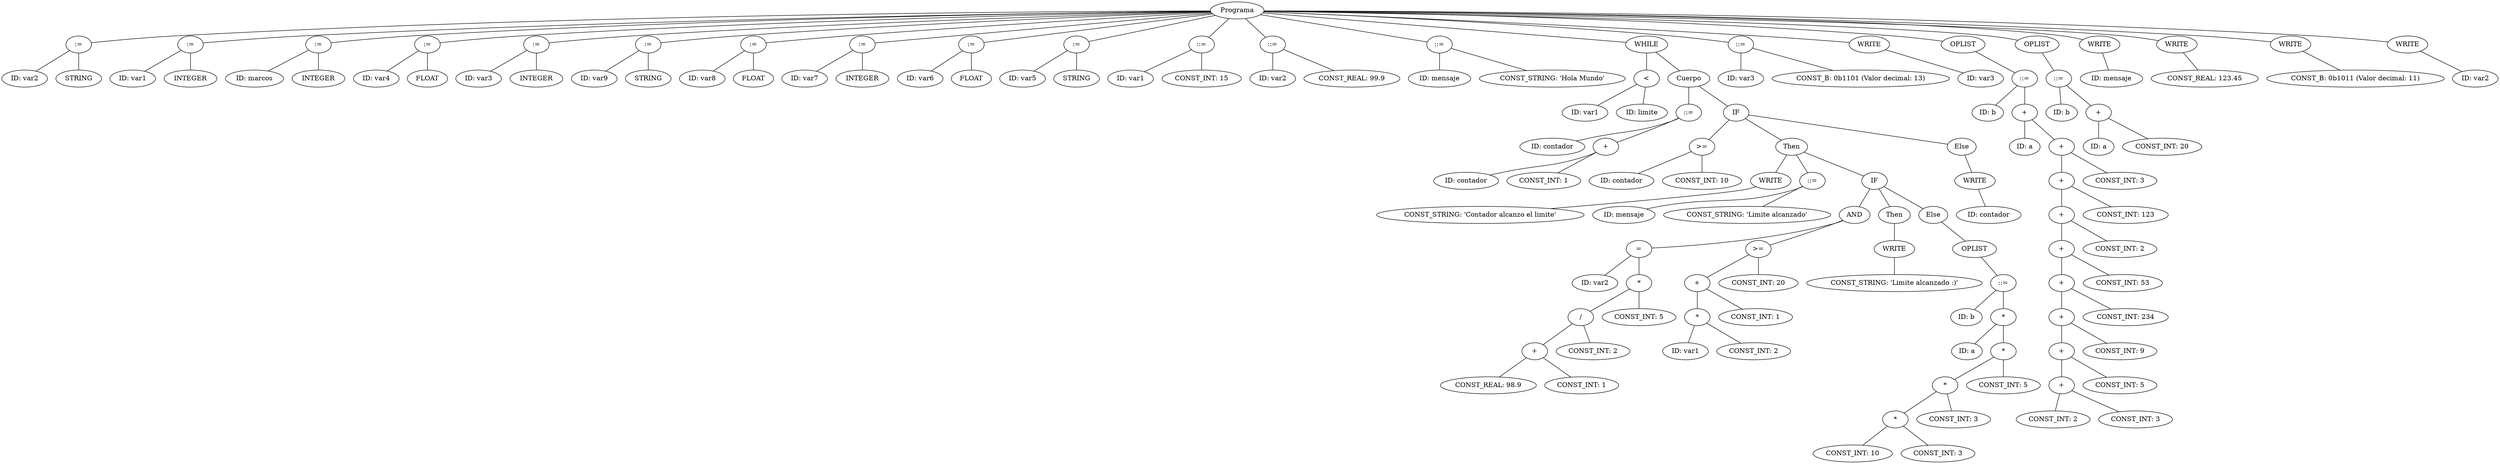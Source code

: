 graph G {nodo_67245553 [label="Programa"]
nodo_1396891140 [label=":="]
nodo_67245553 -- nodo_1396891140
nodo_1731704709 [label="ID: var2"]
nodo_1396891140 -- nodo_1731704709
nodo_1930337039 [label="STRING"]
nodo_1396891140 -- nodo_1930337039
nodo_913955220 [label=":="]
nodo_67245553 -- nodo_913955220
nodo_1062584499 [label="ID: var1"]
nodo_913955220 -- nodo_1062584499
nodo_1703199555 [label="INTEGER"]
nodo_913955220 -- nodo_1703199555
nodo_1649797663 [label=":="]
nodo_67245553 -- nodo_1649797663
nodo_446184120 [label="ID: marcos"]
nodo_1649797663 -- nodo_446184120
nodo_198779136 [label="INTEGER"]
nodo_1649797663 -- nodo_198779136
nodo_1216640483 [label=":="]
nodo_67245553 -- nodo_1216640483
nodo_97283070 [label="ID: var4"]
nodo_1216640483 -- nodo_97283070
nodo_1591401477 [label="FLOAT"]
nodo_1216640483 -- nodo_1591401477
nodo_474556415 [label=":="]
nodo_67245553 -- nodo_474556415
nodo_1997103864 [label="ID: var3"]
nodo_474556415 -- nodo_1997103864
nodo_301753468 [label="INTEGER"]
nodo_474556415 -- nodo_301753468
nodo_424585394 [label=":="]
nodo_67245553 -- nodo_424585394
nodo_1282216635 [label="ID: var9"]
nodo_424585394 -- nodo_1282216635
nodo_1884272492 [label="STRING"]
nodo_424585394 -- nodo_1884272492
nodo_40039069 [label=":="]
nodo_67245553 -- nodo_40039069
nodo_1854259547 [label="ID: var8"]
nodo_40039069 -- nodo_1854259547
nodo_1255796474 [label="FLOAT"]
nodo_40039069 -- nodo_1255796474
nodo_1201718298 [label=":="]
nodo_67245553 -- nodo_1201718298
nodo_1380135017 [label="ID: var7"]
nodo_1201718298 -- nodo_1380135017
nodo_302824547 [label="INTEGER"]
nodo_1201718298 -- nodo_302824547
nodo_388443878 [label=":="]
nodo_67245553 -- nodo_388443878
nodo_1449568268 [label="ID: var6"]
nodo_388443878 -- nodo_1449568268
nodo_493689553 [label="FLOAT"]
nodo_388443878 -- nodo_493689553
nodo_1794458299 [label=":="]
nodo_67245553 -- nodo_1794458299
nodo_1141575965 [label="ID: var5"]
nodo_1794458299 -- nodo_1141575965
nodo_659486552 [label="STRING"]
nodo_1794458299 -- nodo_659486552
nodo_1375787762 [label="::="]
nodo_67245553 -- nodo_1375787762
nodo_312523411 [label="ID: var1"]
nodo_1375787762 -- nodo_312523411
nodo_239063587 [label="CONST_INT: 15"]
nodo_1375787762 -- nodo_239063587
nodo_1587216523 [label="::="]
nodo_67245553 -- nodo_1587216523
nodo_177768160 [label="ID: var2"]
nodo_1587216523 -- nodo_177768160
nodo_494653698 [label="CONST_REAL: 99.9"]
nodo_1587216523 -- nodo_494653698
nodo_1839572548 [label="::="]
nodo_67245553 -- nodo_1839572548
nodo_1799126051 [label="ID: mensaje"]
nodo_1839572548 -- nodo_1799126051
nodo_626870306 [label="CONST_STRING: 'Hola Mundo'"]
nodo_1839572548 -- nodo_626870306
nodo_1726840394 [label="WHILE"]
nodo_67245553 -- nodo_1726840394
nodo_649749333 [label="<"]
nodo_1726840394 -- nodo_649749333
nodo_779079365 [label="ID: var1"]
nodo_649749333 -- nodo_779079365
nodo_1639751538 [label="ID: limite"]
nodo_649749333 -- nodo_1639751538
nodo_1823384097 [label="Cuerpo"]
nodo_1726840394 -- nodo_1823384097
nodo_427541546 [label="::="]
nodo_1823384097 -- nodo_427541546
nodo_1236416550 [label="ID: contador"]
nodo_427541546 -- nodo_1236416550
nodo_1282435437 [label="+"]
nodo_427541546 -- nodo_1282435437
nodo_1440118120 [label="ID: contador"]
nodo_1282435437 -- nodo_1440118120
nodo_306950508 [label="CONST_INT: 1"]
nodo_1282435437 -- nodo_306950508
nodo_1247860747 [label="IF"]
nodo_1823384097 -- nodo_1247860747
nodo_93649707 [label=">="]
nodo_1247860747 -- nodo_93649707
nodo_1661973444 [label="ID: contador"]
nodo_93649707 -- nodo_1661973444
nodo_738246168 [label="CONST_INT: 10"]
nodo_93649707 -- nodo_738246168
nodo_1617730323 [label="Then"]
nodo_1247860747 -- nodo_1617730323
nodo_1115908502 [label="WRITE"]
nodo_1617730323 -- nodo_1115908502
nodo_1552704401 [label="CONST_STRING: 'Contador alcanzo el limite'"]
nodo_1115908502 -- nodo_1552704401
nodo_1968567910 [label="::="]
nodo_1617730323 -- nodo_1968567910
nodo_1902469084 [label="ID: mensaje"]
nodo_1968567910 -- nodo_1902469084
nodo_687032255 [label="CONST_STRING: 'Limite alcanzado'"]
nodo_1968567910 -- nodo_687032255
nodo_400308699 [label="IF"]
nodo_1617730323 -- nodo_400308699
nodo_1298140032 [label="AND"]
nodo_400308699 -- nodo_1298140032
nodo_379598415 [label="="]
nodo_1298140032 -- nodo_379598415
nodo_618419611 [label="ID: var2"]
nodo_379598415 -- nodo_618419611
nodo_1387831866 [label="*"]
nodo_379598415 -- nodo_1387831866
nodo_524918758 [label="/"]
nodo_1387831866 -- nodo_524918758
nodo_147640334 [label="+"]
nodo_524918758 -- nodo_147640334
nodo_1316629505 [label="CONST_REAL: 98.9"]
nodo_147640334 -- nodo_1316629505
nodo_1497689734 [label="CONST_INT: 1"]
nodo_147640334 -- nodo_1497689734
nodo_169999591 [label="CONST_INT: 2"]
nodo_524918758 -- nodo_169999591
nodo_1677918477 [label="CONST_INT: 5"]
nodo_1387831866 -- nodo_1677918477
nodo_2063999912 [label=">="]
nodo_1298140032 -- nodo_2063999912
nodo_88658576 [label="+"]
nodo_2063999912 -- nodo_88658576
nodo_770074 [label="*"]
nodo_88658576 -- nodo_770074
nodo_2096931455 [label="ID: var1"]
nodo_770074 -- nodo_2096931455
nodo_908969259 [label="CONST_INT: 2"]
nodo_770074 -- nodo_908969259
nodo_1966230828 [label="CONST_INT: 1"]
nodo_88658576 -- nodo_1966230828
nodo_728189056 [label="CONST_INT: 20"]
nodo_2063999912 -- nodo_728189056
nodo_848423113 [label="Then"]
nodo_400308699 -- nodo_848423113
nodo_1791846189 [label="WRITE"]
nodo_848423113 -- nodo_1791846189
nodo_233901173 [label="CONST_STRING: 'Limite alcanzado :)'"]
nodo_1791846189 -- nodo_233901173
nodo_474183171 [label="Else"]
nodo_400308699 -- nodo_474183171
nodo_564724450 [label="OPLIST"]
nodo_474183171 -- nodo_564724450
nodo_551353845 [label="::="]
nodo_564724450 -- nodo_551353845
nodo_625729343 [label="ID: b"]
nodo_551353845 -- nodo_625729343
nodo_582964987 [label="*"]
nodo_551353845 -- nodo_582964987
nodo_1265167964 [label="ID: a"]
nodo_582964987 -- nodo_1265167964
nodo_203198865 [label="*"]
nodo_582964987 -- nodo_203198865
nodo_2002064650 [label="*"]
nodo_203198865 -- nodo_2002064650
nodo_788897173 [label="*"]
nodo_2002064650 -- nodo_788897173
nodo_596872231 [label="CONST_INT: 10"]
nodo_788897173 -- nodo_596872231
nodo_1265308125 [label="CONST_INT: 3"]
nodo_788897173 -- nodo_1265308125
nodo_340373759 [label="CONST_INT: 3"]
nodo_2002064650 -- nodo_340373759
nodo_396586710 [label="CONST_INT: 5"]
nodo_203198865 -- nodo_396586710
nodo_678308529 [label="Else"]
nodo_1247860747 -- nodo_678308529
nodo_991441816 [label="WRITE"]
nodo_678308529 -- nodo_991441816
nodo_1653580364 [label="ID: contador"]
nodo_991441816 -- nodo_1653580364
nodo_1851176213 [label="::="]
nodo_67245553 -- nodo_1851176213
nodo_926167500 [label="ID: var3"]
nodo_1851176213 -- nodo_926167500
nodo_1305104449 [label="CONST_B: 0b1101 (Valor decimal: 13)"]
nodo_1851176213 -- nodo_1305104449
nodo_1388844662 [label="WRITE"]
nodo_67245553 -- nodo_1388844662
nodo_158203687 [label="ID: var3"]
nodo_1388844662 -- nodo_158203687
nodo_532747671 [label="OPLIST"]
nodo_67245553 -- nodo_532747671
nodo_1443446 [label="::="]
nodo_532747671 -- nodo_1443446
nodo_310365092 [label="ID: b"]
nodo_1443446 -- nodo_310365092
nodo_1955432971 [label="+"]
nodo_1443446 -- nodo_1955432971
nodo_1677153440 [label="ID: a"]
nodo_1955432971 -- nodo_1677153440
nodo_1407376158 [label="+"]
nodo_1955432971 -- nodo_1407376158
nodo_1068238893 [label="+"]
nodo_1407376158 -- nodo_1068238893
nodo_669585409 [label="+"]
nodo_1068238893 -- nodo_669585409
nodo_2128744968 [label="+"]
nodo_669585409 -- nodo_2128744968
nodo_991759585 [label="+"]
nodo_2128744968 -- nodo_991759585
nodo_1680840399 [label="+"]
nodo_991759585 -- nodo_1680840399
nodo_187296595 [label="+"]
nodo_1680840399 -- nodo_187296595
nodo_1698024044 [label="+"]
nodo_187296595 -- nodo_1698024044
nodo_907851823 [label="CONST_INT: 2"]
nodo_1698024044 -- nodo_907851823
nodo_782092749 [label="CONST_INT: 3"]
nodo_1698024044 -- nodo_782092749
nodo_1789578302 [label="CONST_INT: 5"]
nodo_187296595 -- nodo_1789578302
nodo_554110381 [label="CONST_INT: 9"]
nodo_1680840399 -- nodo_554110381
nodo_1913193570 [label="CONST_INT: 234"]
nodo_991759585 -- nodo_1913193570
nodo_840595535 [label="CONST_INT: 53"]
nodo_2128744968 -- nodo_840595535
nodo_250452238 [label="CONST_INT: 2"]
nodo_669585409 -- nodo_250452238
nodo_387876635 [label="CONST_INT: 123"]
nodo_1068238893 -- nodo_387876635
nodo_755940238 [label="CONST_INT: 3"]
nodo_1407376158 -- nodo_755940238
nodo_1287087712 [label="OPLIST"]
nodo_67245553 -- nodo_1287087712
nodo_779133713 [label="::="]
nodo_1287087712 -- nodo_779133713
nodo_1303760795 [label="ID: b"]
nodo_779133713 -- nodo_1303760795
nodo_356507496 [label="+"]
nodo_779133713 -- nodo_356507496
nodo_1649164233 [label="ID: a"]
nodo_356507496 -- nodo_1649164233
nodo_1225744570 [label="CONST_INT: 20"]
nodo_356507496 -- nodo_1225744570
nodo_707110679 [label="WRITE"]
nodo_67245553 -- nodo_707110679
nodo_1091238308 [label="ID: mensaje"]
nodo_707110679 -- nodo_1091238308
nodo_1111172155 [label="WRITE"]
nodo_67245553 -- nodo_1111172155
nodo_1887671926 [label="CONST_REAL: 123.45"]
nodo_1111172155 -- nodo_1887671926
nodo_2006551150 [label="WRITE"]
nodo_67245553 -- nodo_2006551150
nodo_1640532704 [label="CONST_B: 0b1011 (Valor decimal: 11)"]
nodo_2006551150 -- nodo_1640532704
nodo_2051629086 [label="WRITE"]
nodo_67245553 -- nodo_2051629086
nodo_378890503 [label="ID: var2"]
nodo_2051629086 -- nodo_378890503
}
